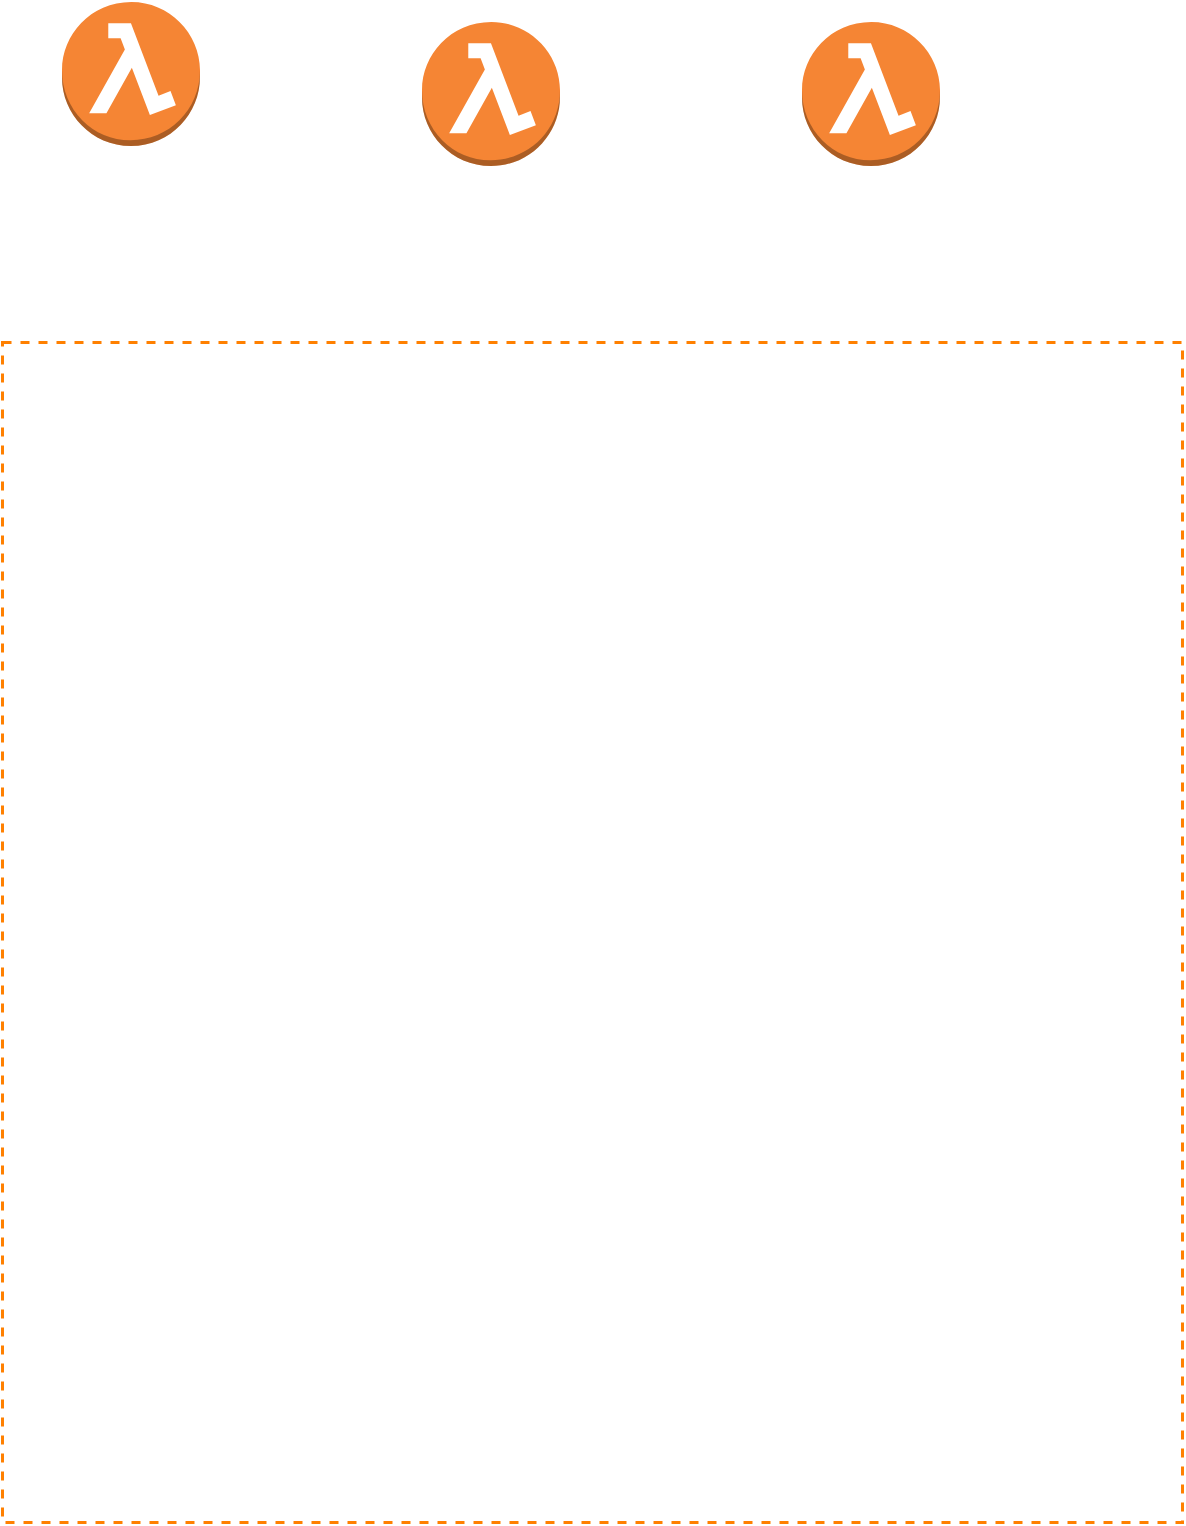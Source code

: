 <mxfile version="20.2.2" type="github">
  <diagram id="Y6Xth95FntI_rYtYr6zF" name="페이지-1">
    <mxGraphModel dx="867" dy="793" grid="1" gridSize="10" guides="1" tooltips="1" connect="1" arrows="1" fold="1" page="1" pageScale="1" pageWidth="827" pageHeight="1169" math="0" shadow="0">
      <root>
        <mxCell id="0" />
        <mxCell id="1" parent="0" />
        <mxCell id="eDMy4HiIRSt0F5pLGTvG-1" value="" style="outlineConnect=0;dashed=0;verticalLabelPosition=bottom;verticalAlign=top;align=center;html=1;shape=mxgraph.aws3.lambda_function;fillColor=#F58534;gradientColor=none;" vertex="1" parent="1">
          <mxGeometry x="110" y="120" width="69" height="72" as="geometry" />
        </mxCell>
        <mxCell id="eDMy4HiIRSt0F5pLGTvG-2" value="" style="outlineConnect=0;dashed=0;verticalLabelPosition=bottom;verticalAlign=top;align=center;html=1;shape=mxgraph.aws3.lambda_function;fillColor=#F58534;gradientColor=none;" vertex="1" parent="1">
          <mxGeometry x="290" y="130" width="69" height="72" as="geometry" />
        </mxCell>
        <mxCell id="eDMy4HiIRSt0F5pLGTvG-3" value="" style="outlineConnect=0;dashed=0;verticalLabelPosition=bottom;verticalAlign=top;align=center;html=1;shape=mxgraph.aws3.lambda_function;fillColor=#F58534;gradientColor=none;" vertex="1" parent="1">
          <mxGeometry x="480" y="130" width="69" height="72" as="geometry" />
        </mxCell>
        <mxCell id="eDMy4HiIRSt0F5pLGTvG-4" value="" style="whiteSpace=wrap;html=1;aspect=fixed;fillStyle=dots;fillColor=none;dashed=1;strokeColor=#FF8000;strokeWidth=1.5;" vertex="1" parent="1">
          <mxGeometry x="80" y="290" width="590" height="590" as="geometry" />
        </mxCell>
      </root>
    </mxGraphModel>
  </diagram>
</mxfile>
